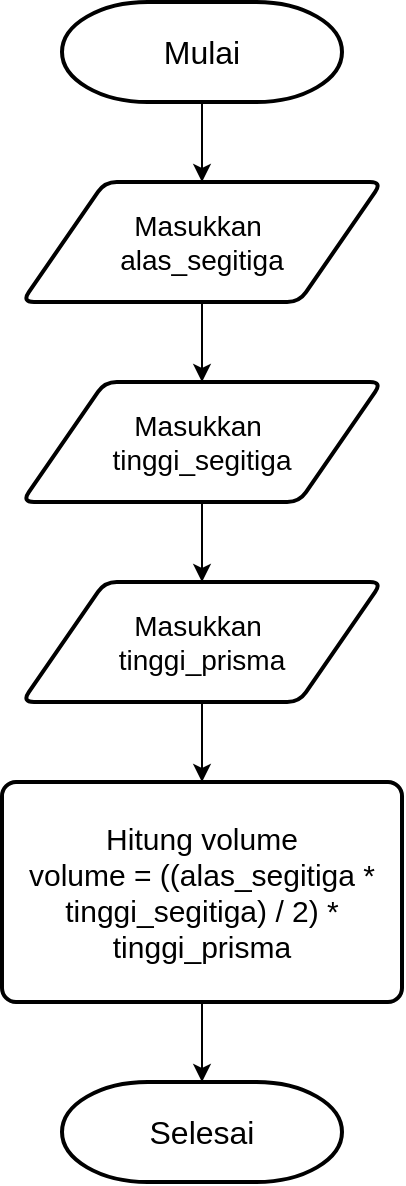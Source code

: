 <mxfile version="24.7.7">
  <diagram name="Page-1" id="JXDLvZdR9p80iNCEs0kA">
    <mxGraphModel dx="1050" dy="581" grid="1" gridSize="10" guides="1" tooltips="1" connect="1" arrows="1" fold="1" page="1" pageScale="1" pageWidth="850" pageHeight="1100" math="0" shadow="0">
      <root>
        <mxCell id="0" />
        <mxCell id="1" parent="0" />
        <mxCell id="XPOmjxFCTDeWXqTsA7KL-3" value="" style="edgeStyle=orthogonalEdgeStyle;rounded=0;orthogonalLoop=1;jettySize=auto;html=1;" edge="1" parent="1" source="XPOmjxFCTDeWXqTsA7KL-1" target="XPOmjxFCTDeWXqTsA7KL-2">
          <mxGeometry relative="1" as="geometry" />
        </mxCell>
        <mxCell id="XPOmjxFCTDeWXqTsA7KL-1" value="&lt;font style=&quot;font-size: 16px;&quot;&gt;Mulai&lt;/font&gt;" style="strokeWidth=2;html=1;shape=mxgraph.flowchart.terminator;whiteSpace=wrap;" vertex="1" parent="1">
          <mxGeometry x="240" y="40" width="140" height="50" as="geometry" />
        </mxCell>
        <mxCell id="XPOmjxFCTDeWXqTsA7KL-5" value="" style="edgeStyle=orthogonalEdgeStyle;rounded=0;orthogonalLoop=1;jettySize=auto;html=1;" edge="1" parent="1" source="XPOmjxFCTDeWXqTsA7KL-2" target="XPOmjxFCTDeWXqTsA7KL-4">
          <mxGeometry relative="1" as="geometry" />
        </mxCell>
        <mxCell id="XPOmjxFCTDeWXqTsA7KL-2" value="&lt;font style=&quot;font-size: 14px;&quot;&gt;Masukkan&amp;nbsp;&lt;/font&gt;&lt;div&gt;&lt;font style=&quot;font-size: 14px;&quot;&gt;alas_segitiga&lt;/font&gt;&lt;/div&gt;" style="shape=parallelogram;html=1;strokeWidth=2;perimeter=parallelogramPerimeter;whiteSpace=wrap;rounded=1;arcSize=12;size=0.23;" vertex="1" parent="1">
          <mxGeometry x="220" y="130" width="180" height="60" as="geometry" />
        </mxCell>
        <mxCell id="XPOmjxFCTDeWXqTsA7KL-7" value="" style="edgeStyle=orthogonalEdgeStyle;rounded=0;orthogonalLoop=1;jettySize=auto;html=1;" edge="1" parent="1" source="XPOmjxFCTDeWXqTsA7KL-4" target="XPOmjxFCTDeWXqTsA7KL-6">
          <mxGeometry relative="1" as="geometry" />
        </mxCell>
        <mxCell id="XPOmjxFCTDeWXqTsA7KL-4" value="&lt;font style=&quot;font-size: 14px;&quot;&gt;Masukkan&amp;nbsp;&lt;/font&gt;&lt;div&gt;&lt;font style=&quot;font-size: 14px;&quot;&gt;tinggi_segitiga&lt;/font&gt;&lt;/div&gt;" style="shape=parallelogram;html=1;strokeWidth=2;perimeter=parallelogramPerimeter;whiteSpace=wrap;rounded=1;arcSize=12;size=0.23;" vertex="1" parent="1">
          <mxGeometry x="220" y="230" width="180" height="60" as="geometry" />
        </mxCell>
        <mxCell id="XPOmjxFCTDeWXqTsA7KL-9" value="" style="edgeStyle=orthogonalEdgeStyle;rounded=0;orthogonalLoop=1;jettySize=auto;html=1;" edge="1" parent="1" source="XPOmjxFCTDeWXqTsA7KL-6" target="XPOmjxFCTDeWXqTsA7KL-8">
          <mxGeometry relative="1" as="geometry" />
        </mxCell>
        <mxCell id="XPOmjxFCTDeWXqTsA7KL-6" value="&lt;font style=&quot;font-size: 14px;&quot;&gt;Masukkan&amp;nbsp;&lt;/font&gt;&lt;div&gt;&lt;font style=&quot;font-size: 14px;&quot;&gt;tinggi_prisma&lt;/font&gt;&lt;/div&gt;" style="shape=parallelogram;html=1;strokeWidth=2;perimeter=parallelogramPerimeter;whiteSpace=wrap;rounded=1;arcSize=12;size=0.23;" vertex="1" parent="1">
          <mxGeometry x="220" y="330" width="180" height="60" as="geometry" />
        </mxCell>
        <mxCell id="XPOmjxFCTDeWXqTsA7KL-11" value="" style="edgeStyle=orthogonalEdgeStyle;rounded=0;orthogonalLoop=1;jettySize=auto;html=1;" edge="1" parent="1" source="XPOmjxFCTDeWXqTsA7KL-8" target="XPOmjxFCTDeWXqTsA7KL-10">
          <mxGeometry relative="1" as="geometry" />
        </mxCell>
        <mxCell id="XPOmjxFCTDeWXqTsA7KL-8" value="&lt;font style=&quot;font-size: 15px;&quot;&gt;Hitung volume&lt;/font&gt;&lt;div style=&quot;font-size: 15px;&quot;&gt;&lt;font style=&quot;font-size: 15px;&quot;&gt;volume = ((alas_segitiga * tinggi_segitiga) / 2) * tinggi_prisma&lt;/font&gt;&lt;/div&gt;" style="rounded=1;whiteSpace=wrap;html=1;absoluteArcSize=1;arcSize=14;strokeWidth=2;" vertex="1" parent="1">
          <mxGeometry x="210" y="430" width="200" height="110" as="geometry" />
        </mxCell>
        <mxCell id="XPOmjxFCTDeWXqTsA7KL-10" value="&lt;span style=&quot;font-size: 16px;&quot;&gt;Selesai&lt;/span&gt;" style="strokeWidth=2;html=1;shape=mxgraph.flowchart.terminator;whiteSpace=wrap;" vertex="1" parent="1">
          <mxGeometry x="240" y="580" width="140" height="50" as="geometry" />
        </mxCell>
      </root>
    </mxGraphModel>
  </diagram>
</mxfile>
